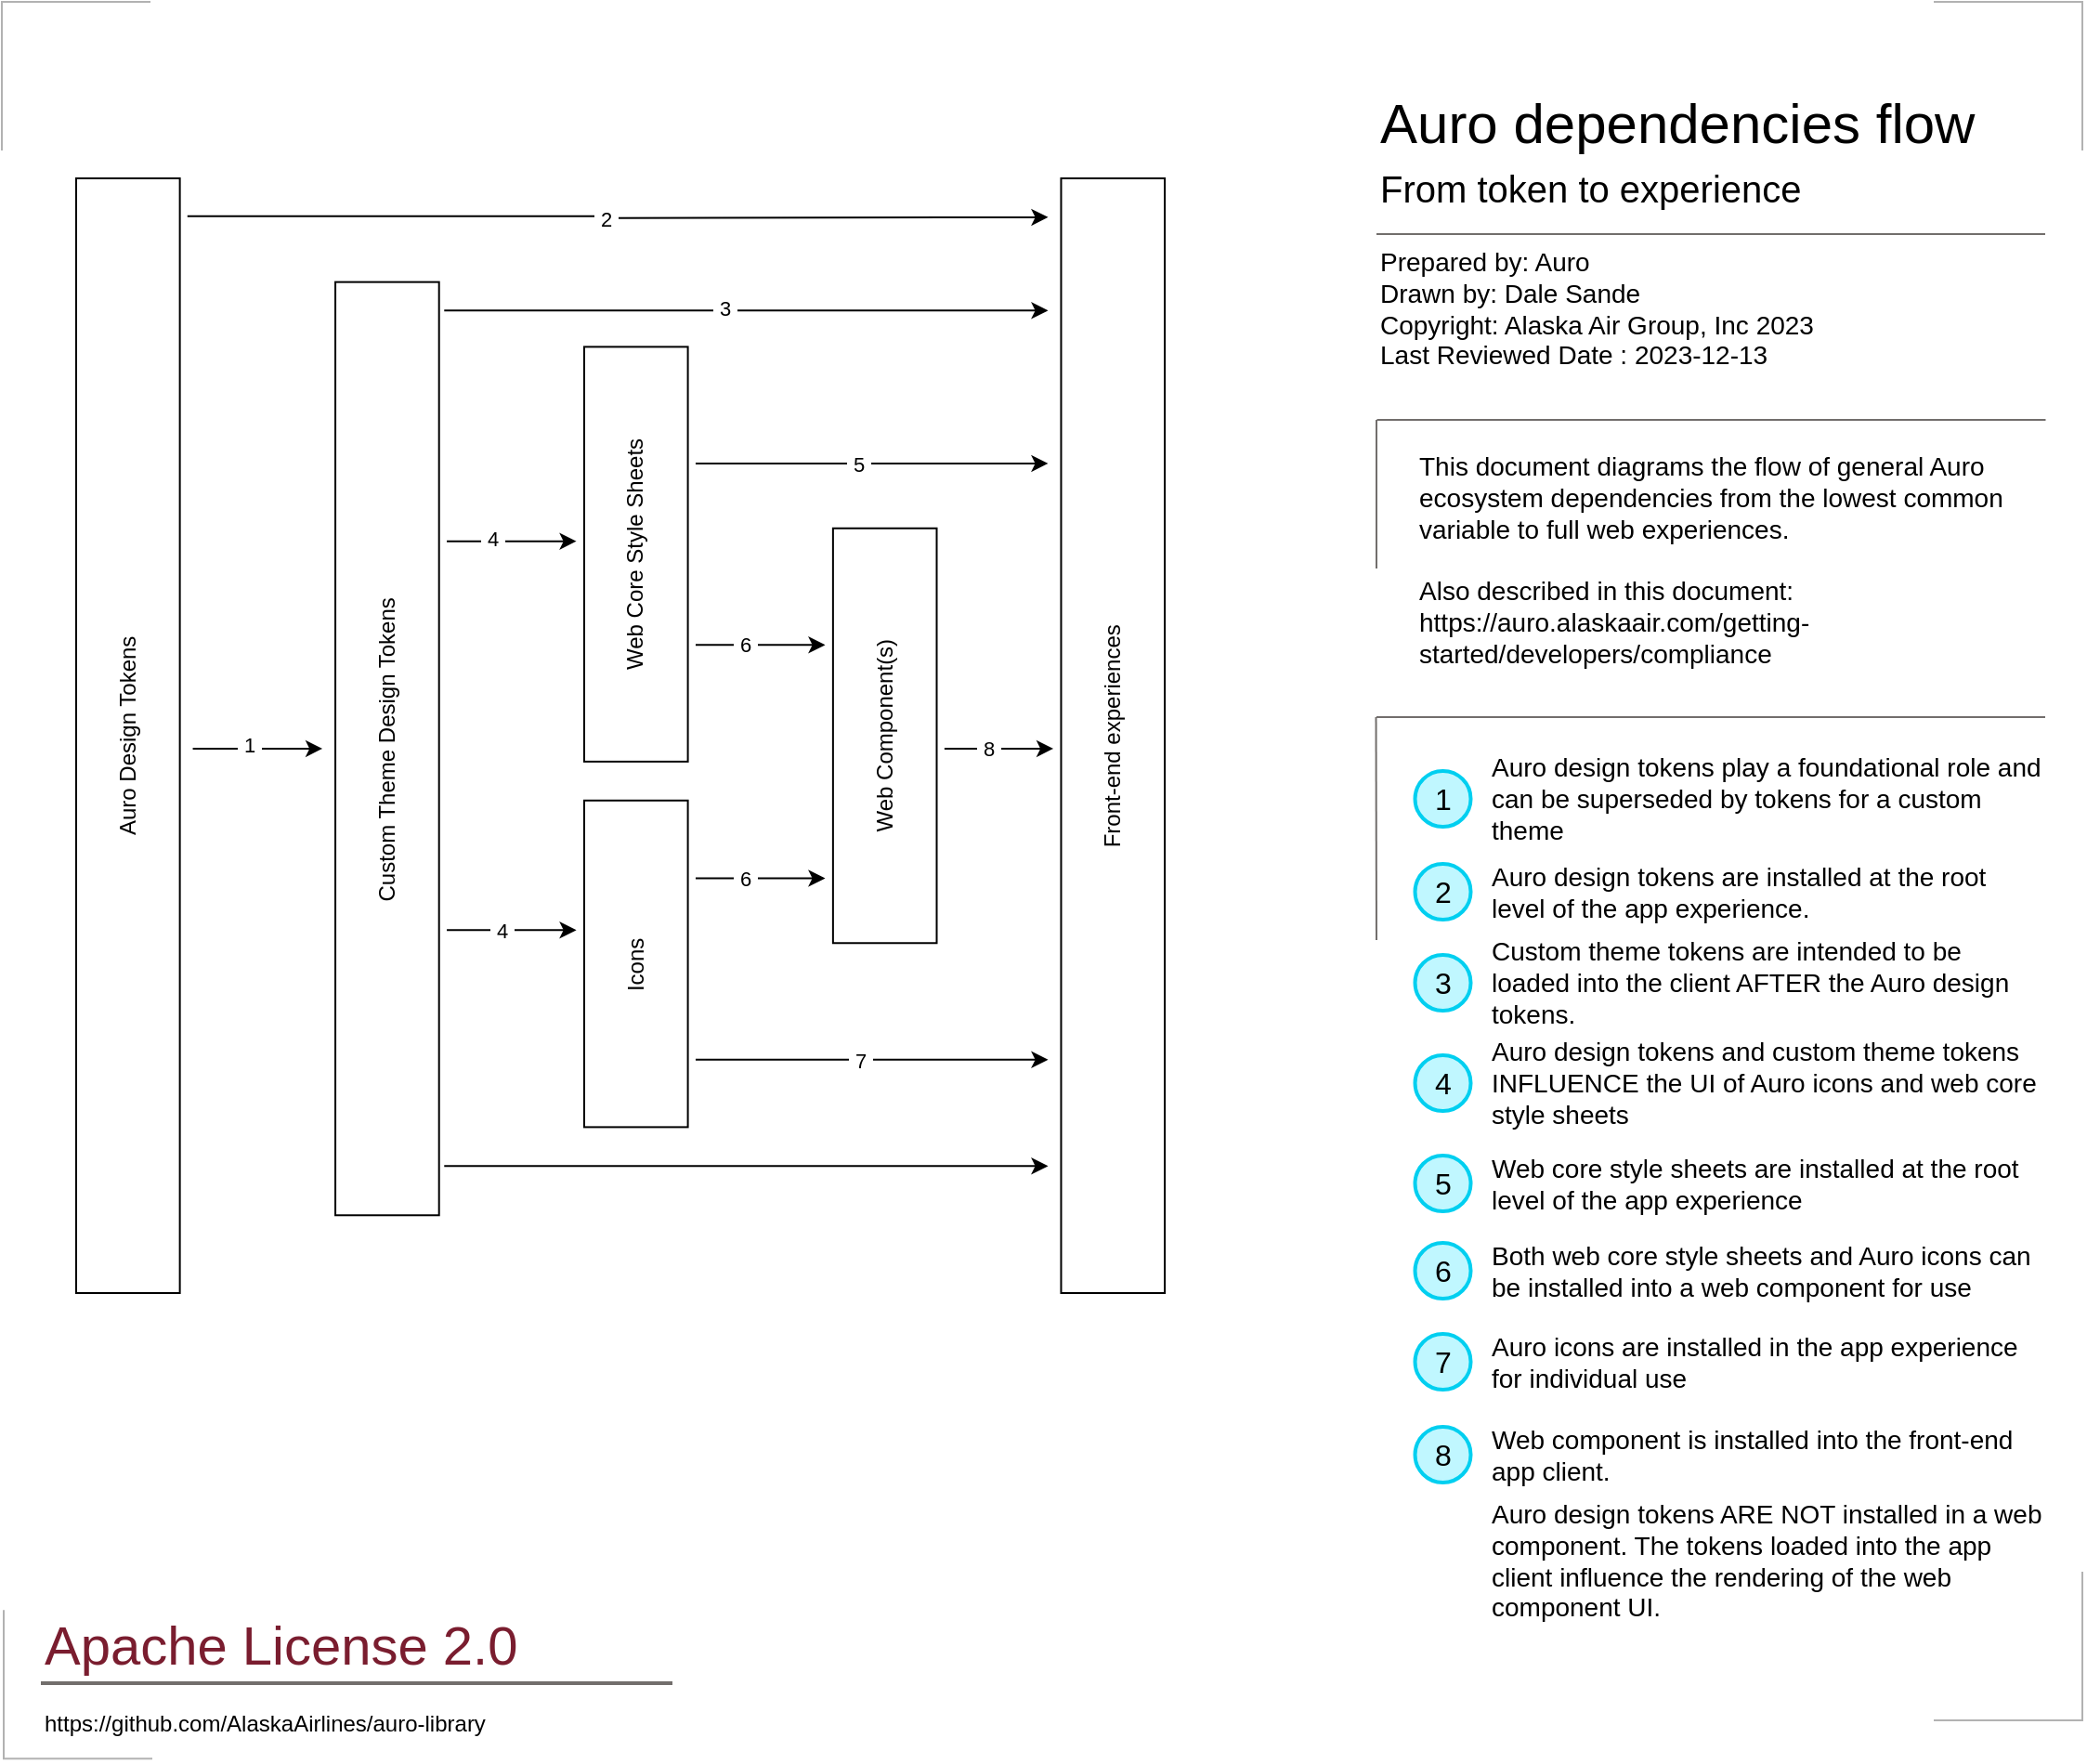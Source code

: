 <mxfile version="22.1.2" type="device">
  <diagram id="23iRSUPoRavnBvh4doch" name="Auro dependencies workflow">
    <mxGraphModel dx="1306" dy="947" grid="1" gridSize="10" guides="1" tooltips="1" connect="1" arrows="1" fold="1" page="0" pageScale="1" pageWidth="827" pageHeight="1169" math="0" shadow="0">
      <root>
        <mxCell id="0" />
        <mxCell id="1" parent="0" />
        <mxCell id="2" value="" style="endArrow=none;html=1;rounded=0;strokeColor=#B2B2B2;" parent="1" edge="1">
          <mxGeometry width="50" height="50" relative="1" as="geometry">
            <mxPoint x="1080" y="15" as="sourcePoint" />
            <mxPoint x="1160" y="95" as="targetPoint" />
            <Array as="points">
              <mxPoint x="1160" y="15" />
            </Array>
          </mxGeometry>
        </mxCell>
        <mxCell id="15" value="" style="endArrow=none;html=1;rounded=0;strokeColor=#B2B2B2;" parent="1" edge="1">
          <mxGeometry width="50" height="50" relative="1" as="geometry">
            <mxPoint x="1160" y="860" as="sourcePoint" />
            <mxPoint x="1080" y="940" as="targetPoint" />
            <Array as="points">
              <mxPoint x="1160" y="940" />
            </Array>
          </mxGeometry>
        </mxCell>
        <mxCell id="19" value="" style="endArrow=none;html=1;rounded=0;strokeColor=#B2B2B2;" parent="1" edge="1">
          <mxGeometry width="50" height="50" relative="1" as="geometry">
            <mxPoint x="40" y="95" as="sourcePoint" />
            <mxPoint x="120" y="15" as="targetPoint" />
            <Array as="points">
              <mxPoint x="40" y="15" />
            </Array>
          </mxGeometry>
        </mxCell>
        <mxCell id="20" value="" style="endArrow=none;html=1;rounded=0;fontSize=14;fontColor=#000000;strokeColor=#726E6C;" parent="1" edge="1">
          <mxGeometry width="50" height="50" relative="1" as="geometry">
            <mxPoint x="779.76" y="400" as="sourcePoint" />
            <mxPoint x="780" y="520" as="targetPoint" />
          </mxGeometry>
        </mxCell>
        <mxCell id="21" value="" style="endArrow=none;html=1;rounded=0;fontSize=14;fontColor=#000000;strokeColor=#726E6C;" parent="1" edge="1">
          <mxGeometry width="50" height="50" relative="1" as="geometry">
            <mxPoint x="780.0" y="400" as="sourcePoint" />
            <mxPoint x="1140.0" y="400" as="targetPoint" />
          </mxGeometry>
        </mxCell>
        <mxCell id="22" value="Auro dependencies flow" style="text;html=1;strokeColor=none;fillColor=none;align=left;verticalAlign=middle;whiteSpace=wrap;rounded=0;fontSize=30;fontColor=#000000;opacity=75;" parent="1" vertex="1">
          <mxGeometry x="780" y="60" width="360" height="40" as="geometry" />
        </mxCell>
        <mxCell id="23" value="Prepared by: Auro&lt;br&gt;Drawn by: Dale Sande&lt;br&gt;Copyright: Alaska Air Group, Inc 2023&lt;br&gt;Last Reviewed Date : 2023-12-13" style="text;html=1;strokeColor=none;fillColor=none;align=left;verticalAlign=top;whiteSpace=wrap;rounded=0;fontSize=14;fontColor=#000000;opacity=75;" parent="1" vertex="1">
          <mxGeometry x="780" y="140" width="360" height="80" as="geometry" />
        </mxCell>
        <mxCell id="24" value="1" style="ellipse;whiteSpace=wrap;html=1;aspect=fixed;fontSize=16;fillColor=#c0f7ff;strokeColor=#00cff0;strokeWidth=2;" parent="1" vertex="1">
          <mxGeometry x="800.76" y="429" width="30" height="30" as="geometry" />
        </mxCell>
        <mxCell id="25" value="Auro design tokens play a foundational role and can be superseded by tokens for a custom theme" style="text;html=1;strokeColor=none;fillColor=none;align=left;verticalAlign=middle;whiteSpace=wrap;rounded=0;fontSize=14;fontColor=#000000;opacity=75;" parent="1" vertex="1">
          <mxGeometry x="840" y="429" width="299.76" height="30" as="geometry" />
        </mxCell>
        <mxCell id="26" value="2" style="ellipse;whiteSpace=wrap;html=1;aspect=fixed;fontSize=16;fillColor=#c0f7ff;strokeColor=#00cff0;strokeWidth=2;" parent="1" vertex="1">
          <mxGeometry x="800.76" y="479" width="30" height="30" as="geometry" />
        </mxCell>
        <mxCell id="27" value="Auro design tokens are installed at the root level of the app experience." style="text;html=1;strokeColor=none;fillColor=none;align=left;verticalAlign=middle;whiteSpace=wrap;rounded=0;fontSize=14;fontColor=#000000;opacity=75;" parent="1" vertex="1">
          <mxGeometry x="840" y="479" width="299.76" height="30" as="geometry" />
        </mxCell>
        <mxCell id="28" value="&lt;font style=&quot;font-size: 12px;&quot;&gt;https://github.com/AlaskaAirlines/auro-library&lt;/font&gt;" style="text;html=1;strokeColor=none;fillColor=none;align=left;verticalAlign=middle;whiteSpace=wrap;rounded=0;strokeWidth=2;fontSize=16;" parent="1" vertex="1">
          <mxGeometry x="61" y="920" width="630" height="40" as="geometry" />
        </mxCell>
        <mxCell id="70" value="From token to experience&amp;nbsp;" style="text;html=1;strokeColor=none;fillColor=none;align=left;verticalAlign=middle;whiteSpace=wrap;rounded=0;fontSize=20;fontColor=#000000;opacity=75;" parent="1" vertex="1">
          <mxGeometry x="780" y="100" width="360" height="30" as="geometry" />
        </mxCell>
        <mxCell id="71" value="" style="endArrow=none;html=1;rounded=0;fontSize=14;fontColor=#000000;strokeColor=#726E6C;" parent="1" edge="1">
          <mxGeometry width="50" height="50" relative="1" as="geometry">
            <mxPoint x="780.0" y="140" as="sourcePoint" />
            <mxPoint x="1140.0" y="140" as="targetPoint" />
          </mxGeometry>
        </mxCell>
        <mxCell id="-ArJ_Dwf6y-kAg7BQ_L2-85" value="" style="endArrow=none;html=1;rounded=0;fontSize=14;fontColor=#000000;strokeColor=#726E6C;" parent="1" edge="1">
          <mxGeometry width="50" height="50" relative="1" as="geometry">
            <mxPoint x="780.0" y="240" as="sourcePoint" />
            <mxPoint x="780" y="320" as="targetPoint" />
          </mxGeometry>
        </mxCell>
        <mxCell id="-ArJ_Dwf6y-kAg7BQ_L2-86" value="" style="endArrow=none;html=1;rounded=0;fontSize=14;fontColor=#000000;strokeColor=#726E6C;" parent="1" edge="1">
          <mxGeometry width="50" height="50" relative="1" as="geometry">
            <mxPoint x="780.24" y="240" as="sourcePoint" />
            <mxPoint x="1140.24" y="240" as="targetPoint" />
          </mxGeometry>
        </mxCell>
        <mxCell id="-ArJ_Dwf6y-kAg7BQ_L2-87" value="This document diagrams the flow of general Auro ecosystem dependencies from the lowest common variable to full web experiences.&amp;nbsp;&lt;br&gt;&lt;br&gt;Also described in this document:&lt;br&gt;https://auro.alaskaair.com/getting-started/developers/compliance" style="text;html=1;strokeColor=none;fillColor=none;align=left;verticalAlign=top;whiteSpace=wrap;rounded=0;fontSize=14;fontColor=#000000;opacity=75;" parent="1" vertex="1">
          <mxGeometry x="800.76" y="250" width="360" height="140" as="geometry" />
        </mxCell>
        <mxCell id="30H6HdlN3ytegHj1XHcc-129" value="3" style="ellipse;whiteSpace=wrap;html=1;aspect=fixed;fontSize=16;fillColor=#c0f7ff;strokeColor=#00cff0;strokeWidth=2;" parent="1" vertex="1">
          <mxGeometry x="800.76" y="528" width="30" height="30" as="geometry" />
        </mxCell>
        <mxCell id="30H6HdlN3ytegHj1XHcc-130" value="Custom theme tokens are intended to be loaded into the client AFTER the Auro design tokens." style="text;html=1;strokeColor=none;fillColor=none;align=left;verticalAlign=middle;whiteSpace=wrap;rounded=0;fontSize=14;fontColor=#000000;opacity=75;" parent="1" vertex="1">
          <mxGeometry x="840" y="528" width="299.76" height="30" as="geometry" />
        </mxCell>
        <mxCell id="30H6HdlN3ytegHj1XHcc-131" value="4" style="ellipse;whiteSpace=wrap;html=1;aspect=fixed;fontSize=16;fillColor=#c0f7ff;strokeColor=#00cff0;strokeWidth=2;" parent="1" vertex="1">
          <mxGeometry x="800.76" y="582" width="30" height="30" as="geometry" />
        </mxCell>
        <mxCell id="30H6HdlN3ytegHj1XHcc-132" value="Auro design tokens and custom theme tokens INFLUENCE the UI of Auro icons and web core style sheets" style="text;html=1;strokeColor=none;fillColor=none;align=left;verticalAlign=middle;whiteSpace=wrap;rounded=0;fontSize=14;fontColor=#000000;opacity=75;" parent="1" vertex="1">
          <mxGeometry x="840" y="582" width="299.76" height="30" as="geometry" />
        </mxCell>
        <mxCell id="30H6HdlN3ytegHj1XHcc-135" value="5" style="ellipse;whiteSpace=wrap;html=1;aspect=fixed;fontSize=16;fillColor=#c0f7ff;strokeColor=#00cff0;strokeWidth=2;" parent="1" vertex="1">
          <mxGeometry x="800.76" y="636" width="30" height="30" as="geometry" />
        </mxCell>
        <mxCell id="30H6HdlN3ytegHj1XHcc-136" value="Web core style sheets are installed at the root level of the app experience" style="text;html=1;strokeColor=none;fillColor=none;align=left;verticalAlign=middle;whiteSpace=wrap;rounded=0;fontSize=14;fontColor=#000000;opacity=75;" parent="1" vertex="1">
          <mxGeometry x="840" y="636" width="299.76" height="30" as="geometry" />
        </mxCell>
        <mxCell id="30H6HdlN3ytegHj1XHcc-137" value="" style="group" parent="1" vertex="1" connectable="0">
          <mxGeometry x="80" y="110" width="586.04" height="600" as="geometry" />
        </mxCell>
        <mxCell id="30H6HdlN3ytegHj1XHcc-86" value="Auro Design Tokens" style="rounded=0;whiteSpace=wrap;html=1;rotation=-90;" parent="30H6HdlN3ytegHj1XHcc-137" vertex="1">
          <mxGeometry x="-272.09" y="272.093" width="599.993" height="55.814" as="geometry" />
        </mxCell>
        <mxCell id="30H6HdlN3ytegHj1XHcc-87" value="Custom Theme Design Tokens" style="rounded=0;whiteSpace=wrap;html=1;rotation=-90;" parent="30H6HdlN3ytegHj1XHcc-137" vertex="1">
          <mxGeometry x="-83.72" y="279.07" width="502.32" height="55.814" as="geometry" />
        </mxCell>
        <mxCell id="30H6HdlN3ytegHj1XHcc-88" value="Web Core Style Sheets" style="rounded=0;whiteSpace=wrap;html=1;rotation=-90;" parent="30H6HdlN3ytegHj1XHcc-137" vertex="1">
          <mxGeometry x="189.765" y="174.419" width="223.253" height="55.814" as="geometry" />
        </mxCell>
        <mxCell id="30H6HdlN3ytegHj1XHcc-89" value="Icons" style="rounded=0;whiteSpace=wrap;html=1;rotation=-90;" parent="30H6HdlN3ytegHj1XHcc-137" vertex="1">
          <mxGeometry x="213.486" y="394.884" width="175.812" height="55.814" as="geometry" />
        </mxCell>
        <mxCell id="30H6HdlN3ytegHj1XHcc-90" value="Web Component(s)" style="rounded=0;whiteSpace=wrap;html=1;rotation=-90;" parent="30H6HdlN3ytegHj1XHcc-137" vertex="1">
          <mxGeometry x="323.717" y="272.093" width="223.253" height="55.814" as="geometry" />
        </mxCell>
        <mxCell id="30H6HdlN3ytegHj1XHcc-92" value="Front-end experiences" style="rounded=0;whiteSpace=wrap;html=1;rotation=-90;" parent="30H6HdlN3ytegHj1XHcc-137" vertex="1">
          <mxGeometry x="258.137" y="272.093" width="599.993" height="55.814" as="geometry" />
        </mxCell>
        <mxCell id="30H6HdlN3ytegHj1XHcc-101" value="" style="endArrow=classic;html=1;rounded=0;edgeStyle=orthogonalEdgeStyle;exitX=0.966;exitY=1.073;exitDx=0;exitDy=0;exitPerimeter=0;" parent="30H6HdlN3ytegHj1XHcc-137" source="30H6HdlN3ytegHj1XHcc-86" edge="1">
          <mxGeometry relative="1" as="geometry">
            <mxPoint x="230.23" y="20.302" as="sourcePoint" />
            <mxPoint x="523.25" y="20.93" as="targetPoint" />
          </mxGeometry>
        </mxCell>
        <mxCell id="30H6HdlN3ytegHj1XHcc-120" value="&amp;nbsp;2&amp;nbsp;" style="edgeLabel;html=1;align=center;verticalAlign=middle;resizable=0;points=[];" parent="30H6HdlN3ytegHj1XHcc-101" vertex="1" connectable="0">
          <mxGeometry x="-0.033" y="-1" relative="1" as="geometry">
            <mxPoint as="offset" />
          </mxGeometry>
        </mxCell>
        <mxCell id="30H6HdlN3ytegHj1XHcc-103" value="" style="endArrow=classic;html=1;rounded=0;edgeStyle=orthogonalEdgeStyle;" parent="30H6HdlN3ytegHj1XHcc-137" edge="1">
          <mxGeometry relative="1" as="geometry">
            <mxPoint x="62.79" y="306.977" as="sourcePoint" />
            <mxPoint x="132.557" y="306.977" as="targetPoint" />
          </mxGeometry>
        </mxCell>
        <mxCell id="30H6HdlN3ytegHj1XHcc-119" value="&amp;nbsp;1&amp;nbsp;" style="edgeLabel;html=1;align=center;verticalAlign=middle;resizable=0;points=[];" parent="30H6HdlN3ytegHj1XHcc-103" vertex="1" connectable="0">
          <mxGeometry x="-0.16" y="2" relative="1" as="geometry">
            <mxPoint as="offset" />
          </mxGeometry>
        </mxCell>
        <mxCell id="30H6HdlN3ytegHj1XHcc-105" value="" style="endArrow=classic;html=1;rounded=0;edgeStyle=orthogonalEdgeStyle;" parent="30H6HdlN3ytegHj1XHcc-137" edge="1">
          <mxGeometry relative="1" as="geometry">
            <mxPoint x="199.533" y="195.349" as="sourcePoint" />
            <mxPoint x="269.299" y="195.349" as="targetPoint" />
          </mxGeometry>
        </mxCell>
        <mxCell id="30H6HdlN3ytegHj1XHcc-122" value="&amp;nbsp;4&amp;nbsp;" style="edgeLabel;html=1;align=center;verticalAlign=middle;resizable=0;points=[];" parent="30H6HdlN3ytegHj1XHcc-105" vertex="1" connectable="0">
          <mxGeometry x="-0.293" y="2" relative="1" as="geometry">
            <mxPoint as="offset" />
          </mxGeometry>
        </mxCell>
        <mxCell id="30H6HdlN3ytegHj1XHcc-106" value="" style="endArrow=classic;html=1;rounded=0;edgeStyle=orthogonalEdgeStyle;" parent="30H6HdlN3ytegHj1XHcc-137" edge="1">
          <mxGeometry relative="1" as="geometry">
            <mxPoint x="199.533" y="404.651" as="sourcePoint" />
            <mxPoint x="269.299" y="404.651" as="targetPoint" />
          </mxGeometry>
        </mxCell>
        <mxCell id="30H6HdlN3ytegHj1XHcc-123" value="&amp;nbsp;4&amp;nbsp;" style="edgeLabel;html=1;align=center;verticalAlign=middle;resizable=0;points=[];" parent="30H6HdlN3ytegHj1XHcc-106" vertex="1" connectable="0">
          <mxGeometry x="-0.16" relative="1" as="geometry">
            <mxPoint as="offset" />
          </mxGeometry>
        </mxCell>
        <mxCell id="30H6HdlN3ytegHj1XHcc-107" value="" style="endArrow=classic;html=1;rounded=0;edgeStyle=orthogonalEdgeStyle;" parent="30H6HdlN3ytegHj1XHcc-137" edge="1">
          <mxGeometry relative="1" as="geometry">
            <mxPoint x="333.485" y="153.488" as="sourcePoint" />
            <mxPoint x="523.25" y="153.488" as="targetPoint" />
          </mxGeometry>
        </mxCell>
        <mxCell id="30H6HdlN3ytegHj1XHcc-128" value="&amp;nbsp;5&amp;nbsp;" style="edgeLabel;html=1;align=center;verticalAlign=middle;resizable=0;points=[];" parent="30H6HdlN3ytegHj1XHcc-107" vertex="1" connectable="0">
          <mxGeometry x="-0.083" relative="1" as="geometry">
            <mxPoint as="offset" />
          </mxGeometry>
        </mxCell>
        <mxCell id="30H6HdlN3ytegHj1XHcc-108" value="" style="endArrow=classic;html=1;rounded=0;edgeStyle=orthogonalEdgeStyle;" parent="30H6HdlN3ytegHj1XHcc-137" edge="1">
          <mxGeometry relative="1" as="geometry">
            <mxPoint x="333.485" y="376.744" as="sourcePoint" />
            <mxPoint x="403.251" y="376.744" as="targetPoint" />
          </mxGeometry>
        </mxCell>
        <mxCell id="30H6HdlN3ytegHj1XHcc-125" value="&amp;nbsp;6&amp;nbsp;" style="edgeLabel;html=1;align=center;verticalAlign=middle;resizable=0;points=[];" parent="30H6HdlN3ytegHj1XHcc-108" vertex="1" connectable="0">
          <mxGeometry x="-0.24" relative="1" as="geometry">
            <mxPoint as="offset" />
          </mxGeometry>
        </mxCell>
        <mxCell id="30H6HdlN3ytegHj1XHcc-109" value="" style="endArrow=classic;html=1;rounded=0;edgeStyle=orthogonalEdgeStyle;" parent="30H6HdlN3ytegHj1XHcc-137" edge="1">
          <mxGeometry relative="1" as="geometry">
            <mxPoint x="467.437" y="306.977" as="sourcePoint" />
            <mxPoint x="526.041" y="306.977" as="targetPoint" />
          </mxGeometry>
        </mxCell>
        <mxCell id="30H6HdlN3ytegHj1XHcc-127" value="&amp;nbsp;8&amp;nbsp;" style="edgeLabel;html=1;align=center;verticalAlign=middle;resizable=0;points=[];" parent="30H6HdlN3ytegHj1XHcc-109" vertex="1" connectable="0">
          <mxGeometry x="-0.191" y="1" relative="1" as="geometry">
            <mxPoint y="1" as="offset" />
          </mxGeometry>
        </mxCell>
        <mxCell id="30H6HdlN3ytegHj1XHcc-116" value="" style="endArrow=classic;html=1;rounded=0;edgeStyle=orthogonalEdgeStyle;" parent="30H6HdlN3ytegHj1XHcc-137" edge="1">
          <mxGeometry relative="1" as="geometry">
            <mxPoint x="198.137" y="71.163" as="sourcePoint" />
            <mxPoint x="523.25" y="71.163" as="targetPoint" />
          </mxGeometry>
        </mxCell>
        <mxCell id="30H6HdlN3ytegHj1XHcc-121" value="&amp;nbsp;3&amp;nbsp;" style="edgeLabel;html=1;align=center;verticalAlign=middle;resizable=0;points=[];" parent="30H6HdlN3ytegHj1XHcc-116" vertex="1" connectable="0">
          <mxGeometry x="-0.073" y="1" relative="1" as="geometry">
            <mxPoint as="offset" />
          </mxGeometry>
        </mxCell>
        <mxCell id="30H6HdlN3ytegHj1XHcc-117" value="" style="endArrow=classic;html=1;rounded=0;edgeStyle=orthogonalEdgeStyle;" parent="30H6HdlN3ytegHj1XHcc-137" edge="1">
          <mxGeometry relative="1" as="geometry">
            <mxPoint x="198.137" y="531.628" as="sourcePoint" />
            <mxPoint x="523.25" y="531.628" as="targetPoint" />
          </mxGeometry>
        </mxCell>
        <mxCell id="30H6HdlN3ytegHj1XHcc-118" value="" style="endArrow=classic;html=1;rounded=0;edgeStyle=orthogonalEdgeStyle;" parent="30H6HdlN3ytegHj1XHcc-137" edge="1">
          <mxGeometry relative="1" as="geometry">
            <mxPoint x="333.485" y="474.419" as="sourcePoint" />
            <mxPoint x="523.25" y="474.419" as="targetPoint" />
          </mxGeometry>
        </mxCell>
        <mxCell id="30H6HdlN3ytegHj1XHcc-126" value="&amp;nbsp;7&amp;nbsp;" style="edgeLabel;html=1;align=center;verticalAlign=middle;resizable=0;points=[];" parent="30H6HdlN3ytegHj1XHcc-118" vertex="1" connectable="0">
          <mxGeometry x="-0.073" relative="1" as="geometry">
            <mxPoint as="offset" />
          </mxGeometry>
        </mxCell>
        <mxCell id="30H6HdlN3ytegHj1XHcc-133" value="" style="endArrow=classic;html=1;rounded=0;edgeStyle=orthogonalEdgeStyle;" parent="30H6HdlN3ytegHj1XHcc-137" edge="1">
          <mxGeometry relative="1" as="geometry">
            <mxPoint x="333.485" y="251.163" as="sourcePoint" />
            <mxPoint x="403.251" y="251.163" as="targetPoint" />
          </mxGeometry>
        </mxCell>
        <mxCell id="30H6HdlN3ytegHj1XHcc-134" value="&amp;nbsp;6&amp;nbsp;" style="edgeLabel;html=1;align=center;verticalAlign=middle;resizable=0;points=[];" parent="30H6HdlN3ytegHj1XHcc-133" vertex="1" connectable="0">
          <mxGeometry x="-0.24" relative="1" as="geometry">
            <mxPoint as="offset" />
          </mxGeometry>
        </mxCell>
        <mxCell id="30H6HdlN3ytegHj1XHcc-138" value="6" style="ellipse;whiteSpace=wrap;html=1;aspect=fixed;fontSize=16;fillColor=#c0f7ff;strokeColor=#00cff0;strokeWidth=2;" parent="1" vertex="1">
          <mxGeometry x="800.76" y="683" width="30" height="30" as="geometry" />
        </mxCell>
        <mxCell id="30H6HdlN3ytegHj1XHcc-139" value="Both web core style sheets and Auro icons can be installed into a web component for use" style="text;html=1;strokeColor=none;fillColor=none;align=left;verticalAlign=middle;whiteSpace=wrap;rounded=0;fontSize=14;fontColor=#000000;opacity=75;" parent="1" vertex="1">
          <mxGeometry x="840" y="683" width="299.76" height="30" as="geometry" />
        </mxCell>
        <mxCell id="30H6HdlN3ytegHj1XHcc-140" value="7" style="ellipse;whiteSpace=wrap;html=1;aspect=fixed;fontSize=16;fillColor=#c0f7ff;strokeColor=#00cff0;strokeWidth=2;" parent="1" vertex="1">
          <mxGeometry x="800.76" y="732" width="30" height="30" as="geometry" />
        </mxCell>
        <mxCell id="30H6HdlN3ytegHj1XHcc-141" value="Auro icons are installed in the app experience for individual use" style="text;html=1;strokeColor=none;fillColor=none;align=left;verticalAlign=middle;whiteSpace=wrap;rounded=0;fontSize=14;fontColor=#000000;opacity=75;" parent="1" vertex="1">
          <mxGeometry x="840" y="732" width="299.76" height="30" as="geometry" />
        </mxCell>
        <mxCell id="30H6HdlN3ytegHj1XHcc-142" value="8" style="ellipse;whiteSpace=wrap;html=1;aspect=fixed;fontSize=16;fillColor=#c0f7ff;strokeColor=#00cff0;strokeWidth=2;" parent="1" vertex="1">
          <mxGeometry x="800.76" y="782" width="30" height="30" as="geometry" />
        </mxCell>
        <mxCell id="30H6HdlN3ytegHj1XHcc-143" value="Web component is installed into the front-end app client." style="text;html=1;strokeColor=none;fillColor=none;align=left;verticalAlign=middle;whiteSpace=wrap;rounded=0;fontSize=14;fontColor=#000000;opacity=75;" parent="1" vertex="1">
          <mxGeometry x="840" y="782" width="299.76" height="30" as="geometry" />
        </mxCell>
        <mxCell id="30H6HdlN3ytegHj1XHcc-145" value="Auro design tokens ARE NOT installed in a web component. The tokens loaded into the app client influence the rendering of the web component UI." style="text;html=1;strokeColor=none;fillColor=none;align=left;verticalAlign=middle;whiteSpace=wrap;rounded=0;fontSize=14;fontColor=#000000;opacity=75;" parent="1" vertex="1">
          <mxGeometry x="840.24" y="839" width="299.76" height="30" as="geometry" />
        </mxCell>
        <mxCell id="lvbWh4XNvWbTyBjcSCqi-77" value="Apache License 2.0" style="text;html=1;strokeColor=none;fillColor=none;align=left;verticalAlign=bottom;whiteSpace=wrap;rounded=0;fontSize=29;fontColor=#7A1D2F;opacity=75;" parent="1" vertex="1">
          <mxGeometry x="61" y="880" width="340" height="40" as="geometry" />
        </mxCell>
        <mxCell id="lvbWh4XNvWbTyBjcSCqi-78" value="" style="endArrow=none;html=1;rounded=0;fontSize=14;fontColor=#7A1D2F;strokeColor=#726E6C;exitX=0;exitY=1;exitDx=0;exitDy=0;strokeWidth=2;entryX=1;entryY=1;entryDx=0;entryDy=0;" parent="1" source="lvbWh4XNvWbTyBjcSCqi-77" target="lvbWh4XNvWbTyBjcSCqi-77" edge="1">
          <mxGeometry width="50" height="50" relative="1" as="geometry">
            <mxPoint x="2481" y="-163.11" as="sourcePoint" />
            <mxPoint x="1981" y="176" as="targetPoint" />
          </mxGeometry>
        </mxCell>
        <mxCell id="lvbWh4XNvWbTyBjcSCqi-79" value="" style="endArrow=none;html=1;rounded=0;strokeColor=#B2B2B2;" parent="1" edge="1">
          <mxGeometry width="50" height="50" relative="1" as="geometry">
            <mxPoint x="121" y="960.64" as="sourcePoint" />
            <mxPoint x="41" y="880.64" as="targetPoint" />
            <Array as="points">
              <mxPoint x="41" y="960.64" />
            </Array>
          </mxGeometry>
        </mxCell>
      </root>
    </mxGraphModel>
  </diagram>
</mxfile>
